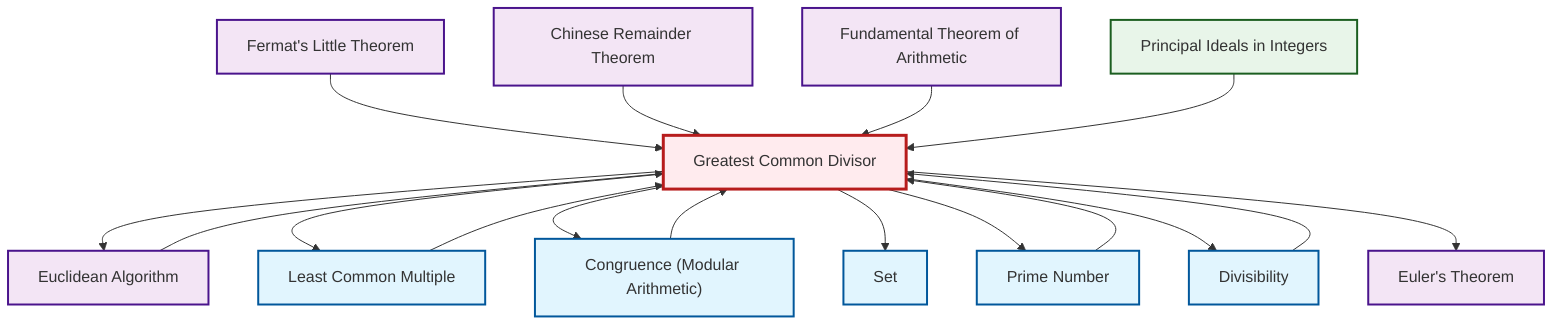 graph TD
    classDef definition fill:#e1f5fe,stroke:#01579b,stroke-width:2px
    classDef theorem fill:#f3e5f5,stroke:#4a148c,stroke-width:2px
    classDef axiom fill:#fff3e0,stroke:#e65100,stroke-width:2px
    classDef example fill:#e8f5e9,stroke:#1b5e20,stroke-width:2px
    classDef current fill:#ffebee,stroke:#b71c1c,stroke-width:3px
    def-set["Set"]:::definition
    thm-fermat-little["Fermat's Little Theorem"]:::theorem
    def-gcd["Greatest Common Divisor"]:::definition
    def-congruence["Congruence (Modular Arithmetic)"]:::definition
    thm-chinese-remainder["Chinese Remainder Theorem"]:::theorem
    ex-principal-ideal["Principal Ideals in Integers"]:::example
    def-divisibility["Divisibility"]:::definition
    def-lcm["Least Common Multiple"]:::definition
    thm-euler["Euler's Theorem"]:::theorem
    thm-fundamental-arithmetic["Fundamental Theorem of Arithmetic"]:::theorem
    thm-euclidean-algorithm["Euclidean Algorithm"]:::theorem
    def-prime["Prime Number"]:::definition
    thm-fermat-little --> def-gcd
    thm-chinese-remainder --> def-gcd
    def-divisibility --> def-gcd
    thm-euclidean-algorithm --> def-gcd
    def-congruence --> def-gcd
    def-gcd --> thm-euclidean-algorithm
    def-gcd --> def-lcm
    def-gcd --> def-congruence
    thm-fundamental-arithmetic --> def-gcd
    def-lcm --> def-gcd
    ex-principal-ideal --> def-gcd
    def-gcd --> def-set
    def-gcd --> def-prime
    def-prime --> def-gcd
    def-gcd --> def-divisibility
    def-gcd --> thm-euler
    class def-gcd current